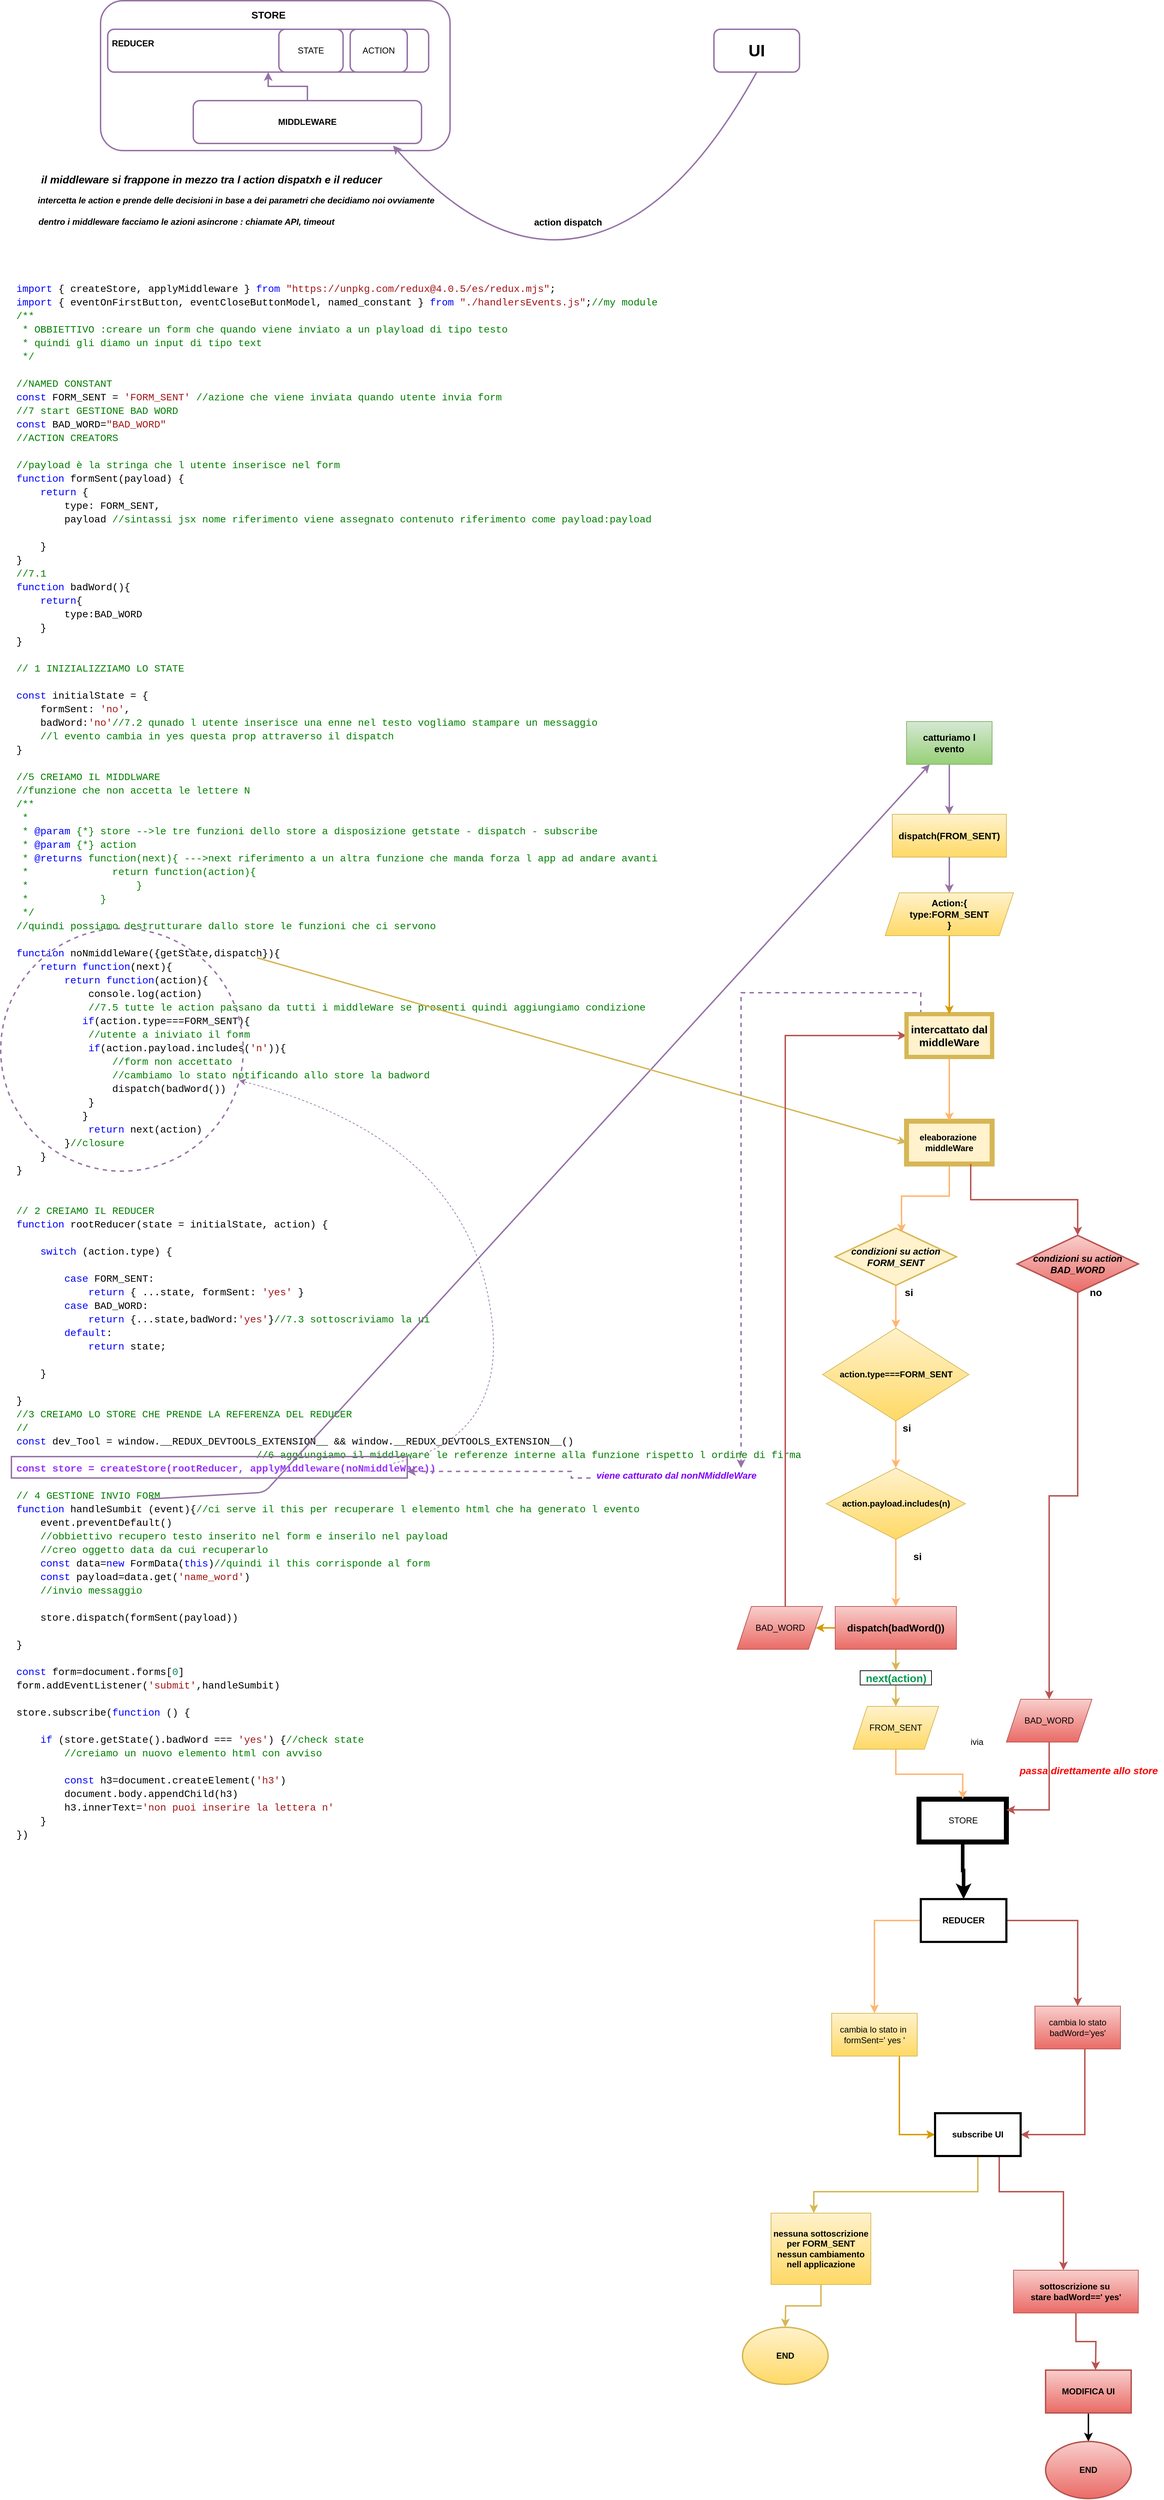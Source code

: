 <mxfile version="14.5.1" type="device"><diagram id="TkIztxLv0sJFzqMaDkkD" name="Pagina-1"><mxGraphModel dx="3076" dy="822" grid="1" gridSize="10" guides="1" tooltips="1" connect="1" arrows="1" fold="1" page="1" pageScale="1" pageWidth="1654" pageHeight="2336" math="0" shadow="0"><root><mxCell id="0"/><mxCell id="1" parent="0"/><mxCell id="xV2SErwSNS1dEfAtEs1y-15" value="" style="curved=1;endArrow=classic;html=1;strokeColor=#9673A6;strokeWidth=2;exitX=0.5;exitY=1;exitDx=0;exitDy=0;entryX=0.875;entryY=1.05;entryDx=0;entryDy=0;entryPerimeter=0;" edge="1" parent="1" source="xV2SErwSNS1dEfAtEs1y-14" target="xV2SErwSNS1dEfAtEs1y-13"><mxGeometry width="50" height="50" relative="1" as="geometry"><mxPoint x="680" y="440" as="sourcePoint"/><mxPoint x="560" y="570" as="targetPoint"/><Array as="points"><mxPoint x="950" y="580"/><mxPoint x="690" y="640"/></Array></mxGeometry></mxCell><mxCell id="xV2SErwSNS1dEfAtEs1y-7" value="" style="rounded=1;whiteSpace=wrap;html=1;strokeColor=#9673A6;strokeWidth=2;fillColor=none;" vertex="1" parent="1"><mxGeometry x="140" y="280" width="490" height="210" as="geometry"/></mxCell><mxCell id="xV2SErwSNS1dEfAtEs1y-8" value="" style="rounded=1;whiteSpace=wrap;html=1;strokeColor=#9673A6;strokeWidth=2;fillColor=none;" vertex="1" parent="1"><mxGeometry x="150" y="320" width="450" height="60" as="geometry"/></mxCell><mxCell id="xV2SErwSNS1dEfAtEs1y-9" value="ACTION" style="rounded=1;whiteSpace=wrap;html=1;strokeColor=#9673A6;strokeWidth=2;fillColor=none;" vertex="1" parent="1"><mxGeometry x="490" y="320" width="80" height="60" as="geometry"/></mxCell><mxCell id="xV2SErwSNS1dEfAtEs1y-10" value="STATE" style="rounded=1;whiteSpace=wrap;html=1;strokeColor=#9673A6;strokeWidth=2;fillColor=none;" vertex="1" parent="1"><mxGeometry x="390" y="320" width="90" height="60" as="geometry"/></mxCell><mxCell id="xV2SErwSNS1dEfAtEs1y-11" value="&lt;b&gt;REDUCER&lt;/b&gt;" style="text;html=1;align=center;verticalAlign=middle;resizable=0;points=[];autosize=1;" vertex="1" parent="1"><mxGeometry x="150" y="330" width="70" height="20" as="geometry"/></mxCell><mxCell id="xV2SErwSNS1dEfAtEs1y-12" value="&lt;b&gt;&lt;font style=&quot;font-size: 14px&quot;&gt;STORE&lt;/font&gt;&lt;/b&gt;" style="text;html=1;align=center;verticalAlign=middle;resizable=0;points=[];autosize=1;" vertex="1" parent="1"><mxGeometry x="345" y="290" width="60" height="20" as="geometry"/></mxCell><mxCell id="xV2SErwSNS1dEfAtEs1y-17" style="edgeStyle=orthogonalEdgeStyle;rounded=0;orthogonalLoop=1;jettySize=auto;html=1;entryX=0.5;entryY=1;entryDx=0;entryDy=0;strokeColor=#9673A6;strokeWidth=2;" edge="1" parent="1" source="xV2SErwSNS1dEfAtEs1y-13" target="xV2SErwSNS1dEfAtEs1y-8"><mxGeometry relative="1" as="geometry"/></mxCell><mxCell id="xV2SErwSNS1dEfAtEs1y-13" value="&lt;b&gt;MIDDLEWARE&lt;/b&gt;" style="rounded=1;whiteSpace=wrap;html=1;strokeColor=#9673A6;strokeWidth=2;fillColor=none;" vertex="1" parent="1"><mxGeometry x="270" y="420" width="320" height="60" as="geometry"/></mxCell><mxCell id="xV2SErwSNS1dEfAtEs1y-14" value="&lt;b&gt;&lt;font style=&quot;font-size: 23px&quot;&gt;UI&lt;/font&gt;&lt;/b&gt;" style="rounded=1;whiteSpace=wrap;html=1;strokeColor=#9673A6;strokeWidth=2;fillColor=none;" vertex="1" parent="1"><mxGeometry x="1000" y="320" width="120" height="60" as="geometry"/></mxCell><mxCell id="xV2SErwSNS1dEfAtEs1y-18" value="&lt;i&gt;&lt;b&gt;&lt;font style=&quot;font-size: 15px&quot;&gt;il middleware si frappone in mezzo tra l action dispatxh e il reducer&lt;/font&gt;&lt;/b&gt;&lt;/i&gt;" style="text;html=1;align=center;verticalAlign=middle;resizable=0;points=[];autosize=1;" vertex="1" parent="1"><mxGeometry x="50" y="520" width="490" height="20" as="geometry"/></mxCell><mxCell id="xV2SErwSNS1dEfAtEs1y-19" value="&lt;b&gt;&lt;font style=&quot;font-size: 13px&quot;&gt;action dispatch&lt;/font&gt;&lt;/b&gt;" style="text;html=1;align=center;verticalAlign=middle;resizable=0;points=[];autosize=1;" vertex="1" parent="1"><mxGeometry x="740" y="580" width="110" height="20" as="geometry"/></mxCell><mxCell id="xV2SErwSNS1dEfAtEs1y-20" value="&lt;b&gt;&lt;i&gt;intercetta le action e prende delle decisioni in base a dei parametri che decidiamo noi ovviamente&lt;/i&gt;&lt;/b&gt;" style="text;html=1;align=left;verticalAlign=middle;resizable=0;points=[];autosize=1;" vertex="1" parent="1"><mxGeometry x="50" y="550" width="570" height="20" as="geometry"/></mxCell><mxCell id="xV2SErwSNS1dEfAtEs1y-21" value="&lt;b&gt;&lt;i&gt;dentro i middleware facciamo le azioni asincrone : chiamate API, timeout&lt;/i&gt;&lt;/b&gt;" style="text;html=1;align=center;verticalAlign=middle;resizable=0;points=[];autosize=1;" vertex="1" parent="1"><mxGeometry x="45" y="580" width="430" height="20" as="geometry"/></mxCell><mxCell id="xV2SErwSNS1dEfAtEs1y-22" value="&lt;div style=&quot;background-color: rgb(255 , 255 , 255) ; font-family: &amp;#34;consolas&amp;#34; , &amp;#34;courier new&amp;#34; , monospace ; font-size: 14px ; line-height: 19px&quot;&gt;&lt;div&gt;&lt;span style=&quot;color: #0000ff&quot;&gt;import&lt;/span&gt; { createStore, applyMiddleware } &lt;span style=&quot;color: #0000ff&quot;&gt;from&lt;/span&gt; &lt;span style=&quot;color: #a31515&quot;&gt;&quot;https://unpkg.com/redux@4.0.5/es/redux.mjs&quot;&lt;/span&gt;;&lt;/div&gt;&lt;div&gt;&lt;span style=&quot;color: #0000ff&quot;&gt;import&lt;/span&gt; { eventOnFirstButton, eventCloseButtonModel, named_constant } &lt;span style=&quot;color: #0000ff&quot;&gt;from&lt;/span&gt; &lt;span style=&quot;color: #a31515&quot;&gt;&quot;./handlersEvents.js&quot;&lt;/span&gt;;&lt;span style=&quot;color: #008000&quot;&gt;//my module&lt;/span&gt;&lt;/div&gt;&lt;div&gt;&lt;span style=&quot;color: #008000&quot;&gt;/**&lt;/span&gt;&lt;/div&gt;&lt;div&gt;&lt;span style=&quot;color: #008000&quot;&gt;&amp;nbsp;* OBBIETTIVO :creare un form che quando viene inviato a un playload di tipo testo&lt;/span&gt;&lt;/div&gt;&lt;div&gt;&lt;span style=&quot;color: #008000&quot;&gt;&amp;nbsp;* quindi gli diamo un input di tipo text&lt;/span&gt;&lt;/div&gt;&lt;div&gt;&lt;span style=&quot;color: #008000&quot;&gt;&amp;nbsp;*/&lt;/span&gt;&lt;/div&gt;&lt;br&gt;&lt;div&gt;&lt;span style=&quot;color: #008000&quot;&gt;//NAMED CONSTANT &lt;/span&gt;&lt;/div&gt;&lt;div&gt;&lt;span style=&quot;color: #0000ff&quot;&gt;const&lt;/span&gt; FORM_SENT = &lt;span style=&quot;color: #a31515&quot;&gt;'FORM_SENT'&lt;/span&gt; &lt;span style=&quot;color: #008000&quot;&gt;//azione che viene inviata quando utente invia form&lt;/span&gt;&lt;/div&gt;&lt;div&gt;&lt;span style=&quot;color: #008000&quot;&gt;//7 start GESTIONE BAD WORD&lt;/span&gt;&lt;/div&gt;&lt;div&gt;&lt;span style=&quot;color: #0000ff&quot;&gt;const&lt;/span&gt; BAD_WORD=&lt;span style=&quot;color: #a31515&quot;&gt;&quot;BAD_WORD&quot;&lt;/span&gt;&lt;/div&gt;&lt;div&gt;&lt;span style=&quot;color: #008000&quot;&gt;//ACTION CREATORS&lt;/span&gt;&lt;/div&gt;&lt;br&gt;&lt;div&gt;&lt;span style=&quot;color: #008000&quot;&gt;//payload è la stringa che l utente inserisce nel form&lt;/span&gt;&lt;/div&gt;&lt;div&gt;&lt;span style=&quot;color: #0000ff&quot;&gt;function&lt;/span&gt; formSent(payload) {&lt;/div&gt;&lt;div&gt;&amp;nbsp; &amp;nbsp; &lt;span style=&quot;color: #0000ff&quot;&gt;return&lt;/span&gt; {&lt;/div&gt;&lt;div&gt;&amp;nbsp; &amp;nbsp; &amp;nbsp; &amp;nbsp; type: FORM_SENT,&lt;/div&gt;&lt;div&gt;&amp;nbsp; &amp;nbsp; &amp;nbsp; &amp;nbsp; payload &lt;span style=&quot;color: #008000&quot;&gt;//sintassi jsx nome riferimento viene assegnato contenuto riferimento come payload:payload&lt;/span&gt;&lt;/div&gt;&lt;div&gt;&amp;nbsp; &amp;nbsp; &amp;nbsp; &amp;nbsp; &amp;nbsp; &amp;nbsp; &amp;nbsp; &amp;nbsp; &lt;/div&gt;&lt;div&gt;&amp;nbsp; &amp;nbsp; }&lt;/div&gt;&lt;div&gt;}&lt;/div&gt;&lt;div&gt;&lt;span style=&quot;color: #008000&quot;&gt;//7.1&lt;/span&gt;&lt;/div&gt;&lt;div&gt;&lt;span style=&quot;color: #0000ff&quot;&gt;function&lt;/span&gt; badWord(){&lt;/div&gt;&lt;div&gt;&amp;nbsp; &amp;nbsp; &lt;span style=&quot;color: #0000ff&quot;&gt;return&lt;/span&gt;{&lt;/div&gt;&lt;div&gt;&amp;nbsp; &amp;nbsp; &amp;nbsp; &amp;nbsp; type:BAD_WORD&lt;/div&gt;&lt;div&gt;&amp;nbsp; &amp;nbsp; }&lt;/div&gt;&lt;div&gt;}&lt;/div&gt;&lt;br&gt;&lt;div&gt;&lt;span style=&quot;color: #008000&quot;&gt;// 1 INIZIALIZZIAMO LO STATE&lt;/span&gt;&lt;/div&gt;&lt;br&gt;&lt;div&gt;&lt;span style=&quot;color: #0000ff&quot;&gt;const&lt;/span&gt; initialState = {&lt;/div&gt;&lt;div&gt;&amp;nbsp; &amp;nbsp; formSent: &lt;span style=&quot;color: #a31515&quot;&gt;'no'&lt;/span&gt;,&lt;/div&gt;&lt;div&gt;&amp;nbsp; &amp;nbsp; badWord:&lt;span style=&quot;color: #a31515&quot;&gt;'no'&lt;/span&gt;&lt;span style=&quot;color: #008000&quot;&gt;//7.2 qunado l utente inserisce una enne nel testo vogliamo stampare un messaggio &lt;/span&gt;&lt;/div&gt;&lt;div&gt;&amp;nbsp; &amp;nbsp; &lt;span style=&quot;color: #008000&quot;&gt;//l evento cambia in yes questa prop attraverso il dispatch&lt;/span&gt;&lt;/div&gt;&lt;div&gt;}&lt;/div&gt;&lt;br&gt;&lt;div&gt;&lt;span style=&quot;color: #008000&quot;&gt;//5 CREIAMO IL MIDDLWARE &lt;/span&gt;&lt;/div&gt;&lt;div&gt;&lt;span style=&quot;color: #008000&quot;&gt;//funzione che non accetta le lettere N&lt;/span&gt;&lt;/div&gt;&lt;div&gt;&lt;span style=&quot;color: #008000&quot;&gt;/**&lt;/span&gt;&lt;/div&gt;&lt;div&gt;&lt;span style=&quot;color: #008000&quot;&gt;&amp;nbsp;* &lt;/span&gt;&lt;/div&gt;&lt;div&gt;&lt;span style=&quot;color: #008000&quot;&gt;&amp;nbsp;* &lt;/span&gt;&lt;span style=&quot;color: #0000ff&quot;&gt;@param&lt;/span&gt;&lt;span style=&quot;color: #008000&quot;&gt; &lt;/span&gt;&lt;span style=&quot;color: #008000&quot;&gt;{*}&lt;/span&gt;&lt;span style=&quot;color: #008000&quot;&gt; &lt;/span&gt;&lt;span style=&quot;color: #008000&quot;&gt;store&lt;/span&gt;&lt;span style=&quot;color: #008000&quot;&gt; --&amp;gt;le tre funzioni dello store a disposizione getstate - dispatch - subscribe&lt;/span&gt;&lt;/div&gt;&lt;div&gt;&lt;span style=&quot;color: #008000&quot;&gt;&amp;nbsp;* &lt;/span&gt;&lt;span style=&quot;color: #0000ff&quot;&gt;@param&lt;/span&gt;&lt;span style=&quot;color: #008000&quot;&gt; &lt;/span&gt;&lt;span style=&quot;color: #008000&quot;&gt;{*}&lt;/span&gt;&lt;span style=&quot;color: #008000&quot;&gt; &lt;/span&gt;&lt;span style=&quot;color: #008000&quot;&gt;action&lt;/span&gt;&lt;span style=&quot;color: #008000&quot;&gt; &lt;/span&gt;&lt;/div&gt;&lt;div&gt;&lt;span style=&quot;color: #008000&quot;&gt;&amp;nbsp;* &lt;/span&gt;&lt;span style=&quot;color: #0000ff&quot;&gt;@returns&lt;/span&gt;&lt;span style=&quot;color: #008000&quot;&gt; function(next){ ---&amp;gt;next riferimento a un altra funzione che manda forza l app ad andare avanti&lt;/span&gt;&lt;/div&gt;&lt;div&gt;&lt;span style=&quot;color: #008000&quot;&gt;&amp;nbsp;* &amp;nbsp; &amp;nbsp; &amp;nbsp; &amp;nbsp; &amp;nbsp; &amp;nbsp; &amp;nbsp;return function(action){&lt;/span&gt;&lt;/div&gt;&lt;div&gt;&lt;span style=&quot;color: #008000&quot;&gt;&amp;nbsp;* &amp;nbsp; &amp;nbsp; &amp;nbsp; &amp;nbsp; &amp;nbsp; &amp;nbsp; &amp;nbsp; &amp;nbsp; &amp;nbsp;} &amp;nbsp; &amp;nbsp; &amp;nbsp; &amp;nbsp; &amp;nbsp; &lt;/span&gt;&lt;/div&gt;&lt;div&gt;&lt;span style=&quot;color: #008000&quot;&gt;&amp;nbsp;* &amp;nbsp; &amp;nbsp; &amp;nbsp; &amp;nbsp; &amp;nbsp; &amp;nbsp;}&lt;/span&gt;&lt;/div&gt;&lt;div&gt;&lt;span style=&quot;color: #008000&quot;&gt;&amp;nbsp;*/&lt;/span&gt;&lt;/div&gt;&lt;div&gt;&lt;span style=&quot;color: #008000&quot;&gt;//quindi possiamo destrutturare dallo store le funzioni che ci servono &lt;/span&gt;&lt;/div&gt;&lt;br&gt;&lt;div&gt;&lt;span style=&quot;color: #0000ff&quot;&gt;function&lt;/span&gt; noNmiddleWare({getState,dispatch}){&lt;/div&gt;&lt;div&gt;&amp;nbsp; &amp;nbsp; &lt;span style=&quot;color: #0000ff&quot;&gt;return&lt;/span&gt; &lt;span style=&quot;color: #0000ff&quot;&gt;function&lt;/span&gt;(next){&lt;/div&gt;&lt;div&gt;&amp;nbsp; &amp;nbsp; &amp;nbsp; &amp;nbsp; &lt;span style=&quot;color: #0000ff&quot;&gt;return&lt;/span&gt; &lt;span style=&quot;color: #0000ff&quot;&gt;function&lt;/span&gt;(action){&lt;/div&gt;&lt;div&gt;&amp;nbsp; &amp;nbsp; &amp;nbsp; &amp;nbsp; &amp;nbsp; &amp;nbsp; console.log(action)&lt;/div&gt;&lt;div&gt;&amp;nbsp; &amp;nbsp; &amp;nbsp; &amp;nbsp; &amp;nbsp; &amp;nbsp; &lt;span style=&quot;color: #008000&quot;&gt;//7.5 tutte le action passano da tutti i middleWare se presenti quindi aggiungiamo condizione &lt;/span&gt;&lt;/div&gt;&lt;div&gt;&amp;nbsp; &amp;nbsp; &amp;nbsp; &amp;nbsp; &amp;nbsp; &amp;nbsp;&lt;span style=&quot;color: #0000ff&quot;&gt;if&lt;/span&gt;(action.type===FORM_SENT){&lt;/div&gt;&lt;div&gt;&amp;nbsp; &amp;nbsp; &amp;nbsp; &amp;nbsp; &amp;nbsp; &amp;nbsp; &lt;span style=&quot;color: #008000&quot;&gt;//utente a iniviato il form&lt;/span&gt;&lt;/div&gt;&lt;div&gt;&amp;nbsp; &amp;nbsp; &amp;nbsp; &amp;nbsp; &amp;nbsp; &amp;nbsp; &lt;span style=&quot;color: #0000ff&quot;&gt;if&lt;/span&gt;(action.payload.includes(&lt;span style=&quot;color: #a31515&quot;&gt;'n'&lt;/span&gt;)){&lt;/div&gt;&lt;div&gt;&amp;nbsp; &amp;nbsp; &amp;nbsp; &amp;nbsp; &amp;nbsp; &amp;nbsp; &amp;nbsp; &amp;nbsp; &lt;span style=&quot;color: #008000&quot;&gt;//form non accettato&lt;/span&gt;&lt;/div&gt;&lt;div&gt;&amp;nbsp; &amp;nbsp; &amp;nbsp; &amp;nbsp; &amp;nbsp; &amp;nbsp; &amp;nbsp; &amp;nbsp; &lt;span style=&quot;color: #008000&quot;&gt;//cambiamo lo stato notificando allo store la badword&lt;/span&gt;&lt;/div&gt;&lt;div&gt;&amp;nbsp; &amp;nbsp; &amp;nbsp; &amp;nbsp; &amp;nbsp; &amp;nbsp; &amp;nbsp; &amp;nbsp; dispatch(badWord())&lt;/div&gt;&lt;div&gt;&amp;nbsp; &amp;nbsp; &amp;nbsp; &amp;nbsp; &amp;nbsp; &amp;nbsp; }&lt;/div&gt;&lt;div&gt;&amp;nbsp; &amp;nbsp; &amp;nbsp; &amp;nbsp; &amp;nbsp; &amp;nbsp;}&lt;/div&gt;&lt;div&gt;&amp;nbsp; &amp;nbsp; &amp;nbsp; &amp;nbsp; &amp;nbsp; &amp;nbsp; &lt;span style=&quot;color: #0000ff&quot;&gt;return&lt;/span&gt; next(action)&lt;/div&gt;&lt;div&gt;&amp;nbsp; &amp;nbsp; &amp;nbsp; &amp;nbsp; }&lt;span style=&quot;color: #008000&quot;&gt;//closure&lt;/span&gt;&lt;/div&gt;&lt;div&gt;&amp;nbsp; &amp;nbsp; }&lt;/div&gt;&lt;div&gt;}&lt;/div&gt;&lt;br&gt;&lt;br&gt;&lt;div&gt;&lt;span style=&quot;color: #008000&quot;&gt;// 2 CREIAMO IL REDUCER&lt;/span&gt;&lt;/div&gt;&lt;div&gt;&lt;span style=&quot;color: #0000ff&quot;&gt;function&lt;/span&gt; rootReducer(state = initialState, action) {&lt;/div&gt;&lt;br&gt;&lt;div&gt;&amp;nbsp; &amp;nbsp; &lt;span style=&quot;color: #0000ff&quot;&gt;switch&lt;/span&gt; (action.type) {&lt;/div&gt;&lt;div&gt;&amp;nbsp; &amp;nbsp; &amp;nbsp; &amp;nbsp; &lt;/div&gt;&lt;div&gt;&amp;nbsp; &amp;nbsp; &amp;nbsp; &amp;nbsp; &lt;span style=&quot;color: #0000ff&quot;&gt;case&lt;/span&gt; FORM_SENT:&lt;/div&gt;&lt;div&gt;&amp;nbsp; &amp;nbsp; &amp;nbsp; &amp;nbsp; &amp;nbsp; &amp;nbsp; &lt;span style=&quot;color: #0000ff&quot;&gt;return&lt;/span&gt; { ...state, formSent: &lt;span style=&quot;color: #a31515&quot;&gt;'yes'&lt;/span&gt; }&lt;/div&gt;&lt;div&gt;&amp;nbsp; &amp;nbsp; &amp;nbsp; &amp;nbsp; &lt;span style=&quot;color: #0000ff&quot;&gt;case&lt;/span&gt; BAD_WORD:&lt;/div&gt;&lt;div&gt;&amp;nbsp; &amp;nbsp; &amp;nbsp; &amp;nbsp; &amp;nbsp; &amp;nbsp; &lt;span style=&quot;color: #0000ff&quot;&gt;return&lt;/span&gt; {...state,badWord:&lt;span style=&quot;color: #a31515&quot;&gt;'yes'&lt;/span&gt;}&lt;span style=&quot;color: #008000&quot;&gt;//7.3 sottoscriviamo la ui&lt;/span&gt;&lt;/div&gt;&lt;div&gt;&amp;nbsp; &amp;nbsp; &amp;nbsp; &amp;nbsp; &lt;span style=&quot;color: #0000ff&quot;&gt;default&lt;/span&gt;:&lt;/div&gt;&lt;div&gt;&amp;nbsp; &amp;nbsp; &amp;nbsp; &amp;nbsp; &amp;nbsp; &amp;nbsp; &lt;span style=&quot;color: #0000ff&quot;&gt;return&lt;/span&gt; state;&lt;/div&gt;&lt;br&gt;&lt;div&gt;&amp;nbsp; &amp;nbsp; }&lt;/div&gt;&lt;br&gt;&lt;div&gt;}&lt;/div&gt;&lt;div&gt;&lt;span style=&quot;color: #008000&quot;&gt;//3 CREIAMO LO STORE CHE PRENDE LA REFERENZA DEL REDUCER&lt;/span&gt;&lt;/div&gt;&lt;div&gt;&lt;span style=&quot;color: #008000&quot;&gt;//&lt;/span&gt;&lt;/div&gt;&lt;div&gt;&lt;span style=&quot;color: #0000ff&quot;&gt;const&lt;/span&gt; dev_Tool = window.__REDUX_DEVTOOLS_EXTENSION__ &amp;amp;&amp;amp; window.__REDUX_DEVTOOLS_EXTENSION__()&lt;/div&gt;&lt;div&gt;&amp;nbsp; &amp;nbsp; &amp;nbsp; &amp;nbsp; &amp;nbsp; &amp;nbsp; &amp;nbsp; &amp;nbsp; &amp;nbsp; &amp;nbsp; &amp;nbsp; &amp;nbsp; &amp;nbsp; &amp;nbsp; &amp;nbsp; &amp;nbsp; &amp;nbsp; &amp;nbsp; &amp;nbsp; &amp;nbsp; &lt;span style=&quot;color: #008000&quot;&gt;//6 aggiungiamo il middleware le referenze interne alla funzione rispetto l ordine di firma&lt;/span&gt;&lt;/div&gt;&lt;div&gt;&lt;b&gt;&lt;font color=&quot;#9933ff&quot;&gt;const store = createStore(rootReducer, applyMiddleware(noNmiddleWare))&lt;/font&gt;&lt;/b&gt;&lt;/div&gt;&lt;br&gt;&lt;div&gt;&lt;span style=&quot;color: #008000&quot;&gt;// 4 GESTIONE INVIO FORM&lt;/span&gt;&lt;/div&gt;&lt;div&gt;&lt;span style=&quot;color: #0000ff&quot;&gt;function&lt;/span&gt; handleSumbit (event){&lt;span style=&quot;color: #008000&quot;&gt;//ci serve il this per recuperare l elemento html che ha generato l evento&lt;/span&gt;&lt;/div&gt;&lt;div&gt;&amp;nbsp; &amp;nbsp; event.preventDefault()&lt;/div&gt;&lt;div&gt;&amp;nbsp; &amp;nbsp; &lt;span style=&quot;color: #008000&quot;&gt;//obbiettivo recupero testo inserito nel form e inserilo nel payload&lt;/span&gt;&lt;/div&gt;&lt;div&gt;&amp;nbsp; &amp;nbsp; &lt;span style=&quot;color: #008000&quot;&gt;//creo oggetto data da cui recuperarlo&lt;/span&gt;&lt;/div&gt;&lt;div&gt;&amp;nbsp; &amp;nbsp; &lt;span style=&quot;color: #0000ff&quot;&gt;const&lt;/span&gt; data=&lt;span style=&quot;color: #0000ff&quot;&gt;new&lt;/span&gt; FormData(&lt;span style=&quot;color: #0000ff&quot;&gt;this&lt;/span&gt;)&lt;span style=&quot;color: #008000&quot;&gt;//quindi il this corrisponde al form&lt;/span&gt;&lt;/div&gt;&lt;div&gt;&amp;nbsp; &amp;nbsp; &lt;span style=&quot;color: #0000ff&quot;&gt;const&lt;/span&gt; payload=data.get(&lt;span style=&quot;color: #a31515&quot;&gt;'name_word'&lt;/span&gt;)&lt;/div&gt;&lt;div&gt;&amp;nbsp; &amp;nbsp; &lt;span style=&quot;color: #008000&quot;&gt;//invio messaggio&lt;/span&gt;&lt;/div&gt;&lt;br&gt;&lt;div&gt;&amp;nbsp; &amp;nbsp; store.dispatch(formSent(payload))&lt;/div&gt;&lt;br&gt;&lt;div&gt;}&lt;/div&gt;&lt;br&gt;&lt;div&gt;&lt;span style=&quot;color: #0000ff&quot;&gt;const&lt;/span&gt; form=document.forms[&lt;span style=&quot;color: #098658&quot;&gt;0&lt;/span&gt;]&lt;/div&gt;&lt;div&gt;form.addEventListener(&lt;span style=&quot;color: #a31515&quot;&gt;'submit'&lt;/span&gt;,handleSumbit)&lt;/div&gt;&lt;br&gt;&lt;div&gt;store.subscribe(&lt;span style=&quot;color: #0000ff&quot;&gt;function&lt;/span&gt; () {&lt;/div&gt;&lt;br&gt;&lt;div&gt;&amp;nbsp; &amp;nbsp; &lt;span style=&quot;color: #0000ff&quot;&gt;if&lt;/span&gt; (store.getState().badWord === &lt;span style=&quot;color: #a31515&quot;&gt;'yes'&lt;/span&gt;) {&lt;span style=&quot;color: #008000&quot;&gt;//check state &amp;nbsp;&lt;/span&gt;&lt;/div&gt;&lt;div&gt;&amp;nbsp; &amp;nbsp; &amp;nbsp; &amp;nbsp; &lt;span style=&quot;color: #008000&quot;&gt;//creiamo un nuovo elemento html con avviso&lt;/span&gt;&lt;/div&gt;&lt;br&gt;&lt;div&gt;&amp;nbsp; &amp;nbsp; &amp;nbsp; &amp;nbsp; &lt;span style=&quot;color: #0000ff&quot;&gt;const&lt;/span&gt; h3=document.createElement(&lt;span style=&quot;color: #a31515&quot;&gt;'h3'&lt;/span&gt;)&lt;/div&gt;&lt;div&gt;&amp;nbsp; &amp;nbsp; &amp;nbsp; &amp;nbsp; document.body.appendChild(h3)&lt;/div&gt;&lt;div&gt;&amp;nbsp; &amp;nbsp; &amp;nbsp; &amp;nbsp; h3.innerText=&lt;span style=&quot;color: #a31515&quot;&gt;'non puoi inserire la lettera n'&lt;/span&gt;&lt;/div&gt;&lt;div&gt;&amp;nbsp; &amp;nbsp; }&lt;/div&gt;&lt;div&gt;})&lt;/div&gt;&lt;br&gt;&lt;br&gt;&lt;br&gt;&lt;br&gt;&lt;/div&gt;" style="text;html=1;align=left;verticalAlign=middle;resizable=0;points=[];autosize=1;" vertex="1" parent="1"><mxGeometry x="20" y="670" width="1020" height="2270" as="geometry"/></mxCell><mxCell id="xV2SErwSNS1dEfAtEs1y-24" value="" style="endArrow=classic;html=1;strokeColor=#9673A6;strokeWidth=2;exitX=0.186;exitY=0.753;exitDx=0;exitDy=0;exitPerimeter=0;" edge="1" parent="1" source="xV2SErwSNS1dEfAtEs1y-22" target="xV2SErwSNS1dEfAtEs1y-25"><mxGeometry width="50" height="50" relative="1" as="geometry"><mxPoint x="680" y="2720" as="sourcePoint"/><mxPoint x="1130" y="1840" as="targetPoint"/><Array as="points"><mxPoint x="370" y="2370"/></Array></mxGeometry></mxCell><mxCell id="xV2SErwSNS1dEfAtEs1y-27" value="" style="edgeStyle=orthogonalEdgeStyle;rounded=0;orthogonalLoop=1;jettySize=auto;html=1;strokeColor=#9673A6;strokeWidth=2;" edge="1" parent="1" source="xV2SErwSNS1dEfAtEs1y-25" target="xV2SErwSNS1dEfAtEs1y-26"><mxGeometry relative="1" as="geometry"/></mxCell><mxCell id="xV2SErwSNS1dEfAtEs1y-25" value="&lt;b&gt;&lt;font style=&quot;font-size: 13px&quot;&gt;catturiamo l evento&lt;/font&gt;&lt;/b&gt;" style="rounded=0;whiteSpace=wrap;html=1;gradientColor=#97d077;fillColor=#d5e8d4;strokeColor=#82b366;" vertex="1" parent="1"><mxGeometry x="1270" y="1290" width="120" height="60" as="geometry"/></mxCell><mxCell id="xV2SErwSNS1dEfAtEs1y-28" style="edgeStyle=orthogonalEdgeStyle;rounded=0;orthogonalLoop=1;jettySize=auto;html=1;entryX=0.539;entryY=0.736;entryDx=0;entryDy=0;entryPerimeter=0;strokeColor=#9673A6;strokeWidth=2;dashed=1;" edge="1" parent="1" source="xV2SErwSNS1dEfAtEs1y-29" target="xV2SErwSNS1dEfAtEs1y-22"><mxGeometry relative="1" as="geometry"><Array as="points"><mxPoint x="800" y="2350"/><mxPoint x="800" y="2341"/></Array></mxGeometry></mxCell><mxCell id="xV2SErwSNS1dEfAtEs1y-26" value="&lt;b&gt;&lt;font style=&quot;font-size: 13px&quot;&gt;dispatch(FROM_SENT)&lt;/font&gt;&lt;/b&gt;" style="rounded=0;whiteSpace=wrap;html=1;gradientColor=#ffd966;fillColor=#fff2cc;strokeColor=#d6b656;" vertex="1" parent="1"><mxGeometry x="1250" y="1420" width="160" height="60" as="geometry"/></mxCell><mxCell id="xV2SErwSNS1dEfAtEs1y-29" value="&lt;b&gt;&lt;i&gt;&lt;font style=&quot;font-size: 13px&quot; color=&quot;#7f00ff&quot;&gt;viene catturato dal nonNMiddleWare&lt;/font&gt;&lt;/i&gt;&lt;/b&gt;" style="text;html=1;align=center;verticalAlign=middle;resizable=0;points=[];autosize=1;" vertex="1" parent="1"><mxGeometry x="827" y="2336" width="240" height="20" as="geometry"/></mxCell><mxCell id="xV2SErwSNS1dEfAtEs1y-30" style="edgeStyle=orthogonalEdgeStyle;rounded=0;orthogonalLoop=1;jettySize=auto;html=1;strokeColor=#9673A6;strokeWidth=2;" edge="1" parent="1" source="xV2SErwSNS1dEfAtEs1y-26" target="xV2SErwSNS1dEfAtEs1y-33"><mxGeometry relative="1" as="geometry"><mxPoint x="1120" y="1980" as="sourcePoint"/><mxPoint x="1120" y="2290" as="targetPoint"/></mxGeometry></mxCell><mxCell id="xV2SErwSNS1dEfAtEs1y-49" style="edgeStyle=orthogonalEdgeStyle;rounded=0;orthogonalLoop=1;jettySize=auto;html=1;entryX=0.547;entryY=0.075;entryDx=0;entryDy=0;entryPerimeter=0;strokeColor=#FFB570;strokeWidth=2;" edge="1" parent="1" source="xV2SErwSNS1dEfAtEs1y-31" target="xV2SErwSNS1dEfAtEs1y-48"><mxGeometry relative="1" as="geometry"/></mxCell><mxCell id="xV2SErwSNS1dEfAtEs1y-31" value="&lt;b&gt;eleaborazione&amp;nbsp;&lt;br&gt;middleWare&lt;/b&gt;" style="rounded=0;whiteSpace=wrap;html=1;strokeWidth=7;fillColor=#fff2cc;strokeColor=#d6b656;" vertex="1" parent="1"><mxGeometry x="1270" y="1850" width="120" height="60" as="geometry"/></mxCell><mxCell id="xV2SErwSNS1dEfAtEs1y-32" value="" style="endArrow=classic;html=1;strokeColor=#d6b656;strokeWidth=2;exitX=0.333;exitY=0.419;exitDx=0;exitDy=0;exitPerimeter=0;fillColor=#fff2cc;entryX=0;entryY=0.5;entryDx=0;entryDy=0;" edge="1" parent="1" source="xV2SErwSNS1dEfAtEs1y-22" target="xV2SErwSNS1dEfAtEs1y-31"><mxGeometry width="50" height="50" relative="1" as="geometry"><mxPoint x="680" y="2010" as="sourcePoint"/><mxPoint x="1220" y="2390" as="targetPoint"/></mxGeometry></mxCell><mxCell id="xV2SErwSNS1dEfAtEs1y-34" style="edgeStyle=orthogonalEdgeStyle;rounded=0;orthogonalLoop=1;jettySize=auto;html=1;strokeColor=#9673A6;strokeWidth=2;dashed=1;exitX=-0.008;exitY=0.65;exitDx=0;exitDy=0;exitPerimeter=0;" edge="1" parent="1" source="xV2SErwSNS1dEfAtEs1y-78" target="xV2SErwSNS1dEfAtEs1y-29"><mxGeometry relative="1" as="geometry"><Array as="points"><mxPoint x="1290" y="1739"/><mxPoint x="1290" y="1670"/><mxPoint x="1038" y="1670"/></Array></mxGeometry></mxCell><mxCell id="xV2SErwSNS1dEfAtEs1y-47" style="edgeStyle=orthogonalEdgeStyle;rounded=0;orthogonalLoop=1;jettySize=auto;html=1;strokeColor=#FFB570;strokeWidth=2;" edge="1" parent="1" source="xV2SErwSNS1dEfAtEs1y-78" target="xV2SErwSNS1dEfAtEs1y-31"><mxGeometry relative="1" as="geometry"><mxPoint x="1318" y="2276" as="targetPoint"/><Array as="points"/></mxGeometry></mxCell><mxCell id="xV2SErwSNS1dEfAtEs1y-33" value="&lt;b style=&quot;font-size: 13px&quot;&gt;Action:{&lt;br&gt;type:FORM_SENT&lt;br&gt;}&lt;/b&gt;" style="shape=parallelogram;perimeter=parallelogramPerimeter;whiteSpace=wrap;html=1;fixedSize=1;gradientColor=#ffd966;fillColor=#fff2cc;strokeColor=#d6b656;" vertex="1" parent="1"><mxGeometry x="1240" y="1530" width="180" height="60" as="geometry"/></mxCell><mxCell id="xV2SErwSNS1dEfAtEs1y-40" value="" style="edgeStyle=orthogonalEdgeStyle;rounded=0;orthogonalLoop=1;jettySize=auto;html=1;strokeColor=#FFB570;strokeWidth=2;" edge="1" parent="1" source="xV2SErwSNS1dEfAtEs1y-38" target="xV2SErwSNS1dEfAtEs1y-39"><mxGeometry relative="1" as="geometry"/></mxCell><mxCell id="xV2SErwSNS1dEfAtEs1y-38" value="&lt;b&gt;action.type===FORM_SENT&lt;/b&gt;" style="rhombus;whiteSpace=wrap;html=1;gradientColor=#ffd966;fillColor=#fff2cc;strokeColor=#d6b656;" vertex="1" parent="1"><mxGeometry x="1152.5" y="2140" width="205" height="130" as="geometry"/></mxCell><mxCell id="xV2SErwSNS1dEfAtEs1y-42" value="" style="edgeStyle=orthogonalEdgeStyle;rounded=0;orthogonalLoop=1;jettySize=auto;html=1;strokeColor=#FFB570;strokeWidth=2;" edge="1" parent="1" source="xV2SErwSNS1dEfAtEs1y-39" target="xV2SErwSNS1dEfAtEs1y-41"><mxGeometry relative="1" as="geometry"/></mxCell><mxCell id="xV2SErwSNS1dEfAtEs1y-39" value="&lt;b&gt;action.payload.includes(n)&lt;/b&gt;" style="rhombus;whiteSpace=wrap;html=1;gradientColor=#ffd966;fillColor=#fff2cc;strokeColor=#d6b656;" vertex="1" parent="1"><mxGeometry x="1157.5" y="2336" width="195" height="100" as="geometry"/></mxCell><mxCell id="xV2SErwSNS1dEfAtEs1y-84" style="edgeStyle=orthogonalEdgeStyle;rounded=0;orthogonalLoop=1;jettySize=auto;html=1;strokeColor=#d79b00;strokeWidth=2;gradientColor=#ffa500;fillColor=#ffcd28;" edge="1" parent="1" source="xV2SErwSNS1dEfAtEs1y-41" target="xV2SErwSNS1dEfAtEs1y-68"><mxGeometry relative="1" as="geometry"/></mxCell><mxCell id="xV2SErwSNS1dEfAtEs1y-88" value="" style="edgeStyle=orthogonalEdgeStyle;rounded=0;orthogonalLoop=1;jettySize=auto;html=1;strokeColor=#d6b656;strokeWidth=2;gradientColor=#ffd966;fillColor=#fff2cc;" edge="1" parent="1" source="xV2SErwSNS1dEfAtEs1y-41" target="xV2SErwSNS1dEfAtEs1y-87"><mxGeometry relative="1" as="geometry"/></mxCell><mxCell id="xV2SErwSNS1dEfAtEs1y-41" value="&lt;b&gt;&lt;font style=&quot;font-size: 14px&quot;&gt;dispatch(badWord())&lt;/font&gt;&lt;/b&gt;" style="whiteSpace=wrap;html=1;gradientColor=#ea6b66;fillColor=#f8cecc;strokeColor=#b85450;" vertex="1" parent="1"><mxGeometry x="1170" y="2530" width="170" height="60" as="geometry"/></mxCell><mxCell id="xV2SErwSNS1dEfAtEs1y-43" value="&lt;b&gt;&lt;font style=&quot;font-size: 14px&quot;&gt;si&lt;/font&gt;&lt;/b&gt;" style="text;html=1;align=center;verticalAlign=middle;resizable=0;points=[];autosize=1;" vertex="1" parent="1"><mxGeometry x="1257.5" y="2080" width="30" height="20" as="geometry"/></mxCell><mxCell id="xV2SErwSNS1dEfAtEs1y-44" value="&lt;b&gt;&lt;font style=&quot;font-size: 14px&quot;&gt;si&lt;/font&gt;&lt;/b&gt;" style="text;html=1;align=center;verticalAlign=middle;resizable=0;points=[];autosize=1;" vertex="1" parent="1"><mxGeometry x="1270" y="2450" width="30" height="20" as="geometry"/></mxCell><mxCell id="xV2SErwSNS1dEfAtEs1y-46" value="&amp;nbsp;" style="text;html=1;align=center;verticalAlign=middle;resizable=0;points=[];autosize=1;" vertex="1" parent="1"><mxGeometry x="660" y="3060" width="20" height="20" as="geometry"/></mxCell><mxCell id="xV2SErwSNS1dEfAtEs1y-50" style="edgeStyle=orthogonalEdgeStyle;rounded=0;orthogonalLoop=1;jettySize=auto;html=1;exitX=0.5;exitY=1;exitDx=0;exitDy=0;entryX=0.5;entryY=0;entryDx=0;entryDy=0;strokeColor=#FFB570;strokeWidth=2;" edge="1" parent="1" source="xV2SErwSNS1dEfAtEs1y-48" target="xV2SErwSNS1dEfAtEs1y-38"><mxGeometry relative="1" as="geometry"/></mxCell><mxCell id="xV2SErwSNS1dEfAtEs1y-48" value="&lt;b style=&quot;font-size: 13px&quot;&gt;&lt;i&gt;condizioni su action&lt;br&gt;FORM_SENT&lt;/i&gt;&lt;/b&gt;" style="rhombus;whiteSpace=wrap;html=1;strokeWidth=2;fillColor=#fff2cc;strokeColor=#d6b656;" vertex="1" parent="1"><mxGeometry x="1170" y="2000" width="170" height="80" as="geometry"/></mxCell><mxCell id="xV2SErwSNS1dEfAtEs1y-51" value="&lt;b&gt;&lt;font style=&quot;font-size: 14px&quot;&gt;si&lt;/font&gt;&lt;/b&gt;" style="text;html=1;align=center;verticalAlign=middle;resizable=0;points=[];autosize=1;" vertex="1" parent="1"><mxGeometry x="1255" y="2270" width="30" height="20" as="geometry"/></mxCell><mxCell id="xV2SErwSNS1dEfAtEs1y-55" style="edgeStyle=orthogonalEdgeStyle;rounded=0;orthogonalLoop=1;jettySize=auto;html=1;strokeColor=#b85450;strokeWidth=2;fillColor=#f8cecc;entryX=0.5;entryY=0;entryDx=0;entryDy=0;" edge="1" parent="1" source="xV2SErwSNS1dEfAtEs1y-53" target="xV2SErwSNS1dEfAtEs1y-67"><mxGeometry relative="1" as="geometry"><mxPoint x="1510" y="2940" as="targetPoint"/><Array as="points"/></mxGeometry></mxCell><mxCell id="xV2SErwSNS1dEfAtEs1y-56" value="&lt;b&gt;&lt;font style=&quot;font-size: 14px&quot;&gt;no&lt;/font&gt;&lt;/b&gt;" style="text;html=1;align=center;verticalAlign=middle;resizable=0;points=[];autosize=1;" vertex="1" parent="1"><mxGeometry x="1520" y="2080" width="30" height="20" as="geometry"/></mxCell><mxCell id="xV2SErwSNS1dEfAtEs1y-57" value="ivia&amp;nbsp;" style="text;html=1;align=center;verticalAlign=middle;resizable=0;points=[];autosize=1;" vertex="1" parent="1"><mxGeometry x="1350" y="2710" width="40" height="20" as="geometry"/></mxCell><mxCell id="xV2SErwSNS1dEfAtEs1y-90" style="edgeStyle=orthogonalEdgeStyle;rounded=0;orthogonalLoop=1;jettySize=auto;html=1;entryX=0.5;entryY=0;entryDx=0;entryDy=0;strokeWidth=5;" edge="1" parent="1" source="xV2SErwSNS1dEfAtEs1y-59" target="xV2SErwSNS1dEfAtEs1y-64"><mxGeometry relative="1" as="geometry"/></mxCell><mxCell id="xV2SErwSNS1dEfAtEs1y-59" value="STORE" style="rounded=0;whiteSpace=wrap;html=1;strokeColor=#000000;strokeWidth=7;fillColor=none;" vertex="1" parent="1"><mxGeometry x="1287.5" y="2800" width="122.5" height="60" as="geometry"/></mxCell><mxCell id="xV2SErwSNS1dEfAtEs1y-62" style="edgeStyle=orthogonalEdgeStyle;rounded=0;orthogonalLoop=1;jettySize=auto;html=1;entryX=0.5;entryY=0;entryDx=0;entryDy=0;strokeColor=#FFB570;strokeWidth=2;" edge="1" parent="1" source="xV2SErwSNS1dEfAtEs1y-60" target="xV2SErwSNS1dEfAtEs1y-59"><mxGeometry relative="1" as="geometry"/></mxCell><mxCell id="xV2SErwSNS1dEfAtEs1y-60" value="FROM_SENT" style="shape=parallelogram;perimeter=parallelogramPerimeter;whiteSpace=wrap;html=1;fixedSize=1;strokeColor=#d6b656;strokeWidth=1;fillColor=#fff2cc;gradientColor=#ffd966;" vertex="1" parent="1"><mxGeometry x="1195" y="2670" width="120" height="60" as="geometry"/></mxCell><mxCell id="xV2SErwSNS1dEfAtEs1y-65" style="edgeStyle=orthogonalEdgeStyle;rounded=0;orthogonalLoop=1;jettySize=auto;html=1;strokeColor=#FFB570;strokeWidth=2;" edge="1" parent="1" source="xV2SErwSNS1dEfAtEs1y-64" target="xV2SErwSNS1dEfAtEs1y-66"><mxGeometry relative="1" as="geometry"><mxPoint x="1317.5" y="3530" as="targetPoint"/></mxGeometry></mxCell><mxCell id="xV2SErwSNS1dEfAtEs1y-74" style="edgeStyle=orthogonalEdgeStyle;rounded=0;orthogonalLoop=1;jettySize=auto;html=1;strokeColor=#b85450;strokeWidth=2;fillColor=#f8cecc;" edge="1" parent="1" source="xV2SErwSNS1dEfAtEs1y-64" target="xV2SErwSNS1dEfAtEs1y-75"><mxGeometry relative="1" as="geometry"><mxPoint x="1480" y="3510" as="targetPoint"/></mxGeometry></mxCell><mxCell id="xV2SErwSNS1dEfAtEs1y-64" value="&lt;b&gt;REDUCER&lt;/b&gt;" style="rounded=0;whiteSpace=wrap;html=1;strokeWidth=3;" vertex="1" parent="1"><mxGeometry x="1290" y="2940" width="120" height="60" as="geometry"/></mxCell><mxCell id="xV2SErwSNS1dEfAtEs1y-92" style="edgeStyle=orthogonalEdgeStyle;rounded=0;orthogonalLoop=1;jettySize=auto;html=1;strokeColor=#d79b00;strokeWidth=2;gradientColor=#ffa500;fillColor=#ffcd28;" edge="1" parent="1" source="xV2SErwSNS1dEfAtEs1y-66" target="xV2SErwSNS1dEfAtEs1y-93"><mxGeometry relative="1" as="geometry"><mxPoint x="1225" y="3210" as="targetPoint"/><Array as="points"><mxPoint x="1260" y="3270"/></Array></mxGeometry></mxCell><mxCell id="xV2SErwSNS1dEfAtEs1y-66" value="cambia lo stato in&amp;nbsp;&lt;br&gt;formSent=' yes '" style="rounded=0;whiteSpace=wrap;html=1;gradientColor=#ffd966;fillColor=#fff2cc;strokeColor=#d6b656;" vertex="1" parent="1"><mxGeometry x="1165" y="3100" width="120" height="60" as="geometry"/></mxCell><mxCell id="xV2SErwSNS1dEfAtEs1y-91" style="edgeStyle=orthogonalEdgeStyle;rounded=0;orthogonalLoop=1;jettySize=auto;html=1;entryX=1;entryY=0.25;entryDx=0;entryDy=0;strokeColor=#b85450;strokeWidth=2;gradientColor=#ea6b66;fillColor=#f8cecc;" edge="1" parent="1" source="xV2SErwSNS1dEfAtEs1y-67" target="xV2SErwSNS1dEfAtEs1y-59"><mxGeometry relative="1" as="geometry"/></mxCell><mxCell id="xV2SErwSNS1dEfAtEs1y-67" value="BAD_WORD" style="shape=parallelogram;perimeter=parallelogramPerimeter;whiteSpace=wrap;html=1;fixedSize=1;strokeColor=#b85450;strokeWidth=1;fillColor=#f8cecc;gradientColor=#ea6b66;" vertex="1" parent="1"><mxGeometry x="1410" y="2660" width="120" height="60" as="geometry"/></mxCell><mxCell id="xV2SErwSNS1dEfAtEs1y-85" style="edgeStyle=orthogonalEdgeStyle;rounded=0;orthogonalLoop=1;jettySize=auto;html=1;entryX=0;entryY=0.5;entryDx=0;entryDy=0;strokeColor=#b85450;strokeWidth=2;fillColor=#f8cecc;gradientColor=#ea6b66;" edge="1" parent="1" source="xV2SErwSNS1dEfAtEs1y-68" target="xV2SErwSNS1dEfAtEs1y-78"><mxGeometry relative="1" as="geometry"><Array as="points"><mxPoint x="1100" y="1730"/></Array></mxGeometry></mxCell><mxCell id="xV2SErwSNS1dEfAtEs1y-68" value="BAD_WORD" style="shape=parallelogram;perimeter=parallelogramPerimeter;whiteSpace=wrap;html=1;fixedSize=1;strokeColor=#b85450;strokeWidth=1;fillColor=#f8cecc;gradientColor=#ea6b66;" vertex="1" parent="1"><mxGeometry x="1032.5" y="2530" width="120" height="60" as="geometry"/></mxCell><mxCell id="xV2SErwSNS1dEfAtEs1y-73" value="&lt;b&gt;&lt;i&gt;&lt;font style=&quot;font-size: 14px&quot; color=&quot;#ff0000&quot;&gt;passa direttamente allo store&lt;/font&gt;&lt;/i&gt;&lt;/b&gt;" style="text;html=1;align=center;verticalAlign=middle;resizable=0;points=[];autosize=1;" vertex="1" parent="1"><mxGeometry x="1420" y="2750" width="210" height="20" as="geometry"/></mxCell><mxCell id="xV2SErwSNS1dEfAtEs1y-94" style="edgeStyle=orthogonalEdgeStyle;rounded=0;orthogonalLoop=1;jettySize=auto;html=1;entryX=1;entryY=0.5;entryDx=0;entryDy=0;strokeColor=#b85450;strokeWidth=2;gradientColor=#ea6b66;fillColor=#f8cecc;" edge="1" parent="1" source="xV2SErwSNS1dEfAtEs1y-75" target="xV2SErwSNS1dEfAtEs1y-93"><mxGeometry relative="1" as="geometry"><Array as="points"><mxPoint x="1520" y="3270"/></Array></mxGeometry></mxCell><mxCell id="xV2SErwSNS1dEfAtEs1y-75" value="cambia lo stato&lt;br&gt;badWord='yes'" style="rounded=0;whiteSpace=wrap;html=1;gradientColor=#ea6b66;fillColor=#f8cecc;strokeColor=#b85450;" vertex="1" parent="1"><mxGeometry x="1450" y="3090" width="120" height="60" as="geometry"/></mxCell><mxCell id="xV2SErwSNS1dEfAtEs1y-78" value="&lt;b&gt;&lt;font style=&quot;font-size: 15px&quot;&gt;intercattato dal middleWare&lt;/font&gt;&lt;/b&gt;" style="rounded=0;whiteSpace=wrap;html=1;strokeColor=#d6b656;strokeWidth=6;fillColor=#fff2cc;" vertex="1" parent="1"><mxGeometry x="1270" y="1700" width="120" height="60" as="geometry"/></mxCell><mxCell id="xV2SErwSNS1dEfAtEs1y-79" style="edgeStyle=orthogonalEdgeStyle;rounded=0;orthogonalLoop=1;jettySize=auto;html=1;strokeColor=#d79b00;strokeWidth=2;gradientColor=#ffa500;fillColor=#ffcd28;" edge="1" parent="1" source="xV2SErwSNS1dEfAtEs1y-33" target="xV2SErwSNS1dEfAtEs1y-78"><mxGeometry relative="1" as="geometry"><mxPoint x="1318" y="1620" as="sourcePoint"/><mxPoint x="1318" y="2276" as="targetPoint"/><Array as="points"/></mxGeometry></mxCell><mxCell id="xV2SErwSNS1dEfAtEs1y-53" value="&lt;b style=&quot;font-size: 13px&quot;&gt;&lt;i&gt;condizioni su action&lt;br&gt;BAD_WORD&lt;/i&gt;&lt;/b&gt;" style="rhombus;whiteSpace=wrap;html=1;strokeWidth=2;fillColor=#f8cecc;strokeColor=#b85450;gradientColor=#ea6b66;" vertex="1" parent="1"><mxGeometry x="1425" y="2010" width="170" height="80" as="geometry"/></mxCell><mxCell id="xV2SErwSNS1dEfAtEs1y-80" style="edgeStyle=orthogonalEdgeStyle;rounded=0;orthogonalLoop=1;jettySize=auto;html=1;strokeColor=#b85450;strokeWidth=2;fillColor=#f8cecc;exitX=0.75;exitY=1;exitDx=0;exitDy=0;" edge="1" parent="1" source="xV2SErwSNS1dEfAtEs1y-31" target="xV2SErwSNS1dEfAtEs1y-53"><mxGeometry relative="1" as="geometry"><mxPoint x="1360" y="1910" as="sourcePoint"/><mxPoint x="1510" y="2555" as="targetPoint"/><Array as="points"/></mxGeometry></mxCell><mxCell id="xV2SErwSNS1dEfAtEs1y-81" value="" style="curved=1;endArrow=classic;html=1;strokeWidth=1;exitX=0.52;exitY=0.731;exitDx=0;exitDy=0;exitPerimeter=0;fillColor=#e1d5e7;dashed=1;strokeColor=#9673A6;" edge="1" parent="1" source="xV2SErwSNS1dEfAtEs1y-22" target="xV2SErwSNS1dEfAtEs1y-82"><mxGeometry width="50" height="50" relative="1" as="geometry"><mxPoint x="680" y="2290" as="sourcePoint"/><mxPoint x="730" y="2240" as="targetPoint"/><Array as="points"><mxPoint x="730" y="2290"/><mxPoint x="630" y="1870"/></Array></mxGeometry></mxCell><mxCell id="xV2SErwSNS1dEfAtEs1y-82" value="" style="ellipse;whiteSpace=wrap;html=1;aspect=fixed;strokeWidth=2;dashed=1;fillColor=none;strokeColor=#9673A6;" vertex="1" parent="1"><mxGeometry y="1580" width="340" height="340" as="geometry"/></mxCell><mxCell id="xV2SErwSNS1dEfAtEs1y-83" value="" style="rounded=0;whiteSpace=wrap;html=1;strokeColor=#9673A6;strokeWidth=2;fillColor=none;" vertex="1" parent="1"><mxGeometry x="15" y="2320" width="555" height="30" as="geometry"/></mxCell><mxCell id="xV2SErwSNS1dEfAtEs1y-89" value="" style="edgeStyle=orthogonalEdgeStyle;rounded=0;orthogonalLoop=1;jettySize=auto;html=1;strokeColor=#d6b656;strokeWidth=2;gradientColor=#ffd966;fillColor=#fff2cc;" edge="1" parent="1" source="xV2SErwSNS1dEfAtEs1y-87" target="xV2SErwSNS1dEfAtEs1y-60"><mxGeometry relative="1" as="geometry"/></mxCell><mxCell id="xV2SErwSNS1dEfAtEs1y-87" value="&lt;b&gt;&lt;font style=&quot;font-size: 15px&quot; color=&quot;#00994d&quot;&gt;next(action)&lt;/font&gt;&lt;/b&gt;" style="text;html=1;align=center;verticalAlign=middle;resizable=0;points=[];autosize=1;strokeColor=#000000;" vertex="1" parent="1"><mxGeometry x="1205" y="2620" width="100" height="20" as="geometry"/></mxCell><mxCell id="xV2SErwSNS1dEfAtEs1y-95" style="edgeStyle=orthogonalEdgeStyle;rounded=0;orthogonalLoop=1;jettySize=auto;html=1;strokeColor=#d6b656;strokeWidth=2;gradientColor=#ffd966;fillColor=#fff2cc;" edge="1" parent="1" source="xV2SErwSNS1dEfAtEs1y-93" target="xV2SErwSNS1dEfAtEs1y-96"><mxGeometry relative="1" as="geometry"><mxPoint x="1140" y="3410" as="targetPoint"/><Array as="points"><mxPoint x="1370" y="3350"/><mxPoint x="1140" y="3350"/></Array></mxGeometry></mxCell><mxCell id="xV2SErwSNS1dEfAtEs1y-99" style="edgeStyle=orthogonalEdgeStyle;rounded=0;orthogonalLoop=1;jettySize=auto;html=1;strokeColor=#b85450;strokeWidth=2;gradientColor=#ea6b66;fillColor=#f8cecc;" edge="1" parent="1" source="xV2SErwSNS1dEfAtEs1y-93" target="xV2SErwSNS1dEfAtEs1y-100"><mxGeometry relative="1" as="geometry"><mxPoint x="1490" y="3480" as="targetPoint"/><Array as="points"><mxPoint x="1400" y="3350"/><mxPoint x="1490" y="3350"/></Array></mxGeometry></mxCell><mxCell id="xV2SErwSNS1dEfAtEs1y-93" value="&lt;b&gt;subscribe UI&lt;/b&gt;" style="rounded=0;whiteSpace=wrap;html=1;strokeWidth=3;" vertex="1" parent="1"><mxGeometry x="1310" y="3240" width="120" height="60" as="geometry"/></mxCell><mxCell id="xV2SErwSNS1dEfAtEs1y-97" style="edgeStyle=orthogonalEdgeStyle;rounded=0;orthogonalLoop=1;jettySize=auto;html=1;strokeColor=#d6b656;strokeWidth=2;gradientColor=#ffd966;fillColor=#fff2cc;" edge="1" parent="1" source="xV2SErwSNS1dEfAtEs1y-96"><mxGeometry relative="1" as="geometry"><mxPoint x="1100" y="3540" as="targetPoint"/></mxGeometry></mxCell><mxCell id="xV2SErwSNS1dEfAtEs1y-96" value="&lt;b&gt;nessuna sottoscrizione per FORM_SENT&lt;br&gt;nessun cambiamento nell applicazione&lt;/b&gt;" style="rounded=0;whiteSpace=wrap;html=1;gradientColor=#ffd966;fillColor=#fff2cc;strokeColor=#d6b656;" vertex="1" parent="1"><mxGeometry x="1080" y="3380" width="140" height="100" as="geometry"/></mxCell><mxCell id="xV2SErwSNS1dEfAtEs1y-101" style="edgeStyle=orthogonalEdgeStyle;rounded=0;orthogonalLoop=1;jettySize=auto;html=1;strokeColor=#b85450;strokeWidth=2;gradientColor=#ea6b66;fillColor=#f8cecc;" edge="1" parent="1" source="xV2SErwSNS1dEfAtEs1y-100"><mxGeometry relative="1" as="geometry"><mxPoint x="1535" y="3600" as="targetPoint"/></mxGeometry></mxCell><mxCell id="xV2SErwSNS1dEfAtEs1y-100" value="&lt;b&gt;sottoscrizione su&amp;nbsp;&lt;br&gt;stare badWord==' yes'&lt;/b&gt;" style="rounded=0;whiteSpace=wrap;html=1;gradientColor=#ea6b66;fillColor=#f8cecc;strokeColor=#b85450;" vertex="1" parent="1"><mxGeometry x="1420" y="3460" width="175" height="60" as="geometry"/></mxCell><mxCell id="xV2SErwSNS1dEfAtEs1y-104" value="" style="edgeStyle=orthogonalEdgeStyle;rounded=0;orthogonalLoop=1;jettySize=auto;html=1;strokeColor=#000000;strokeWidth=2;" edge="1" parent="1" source="xV2SErwSNS1dEfAtEs1y-102" target="xV2SErwSNS1dEfAtEs1y-103"><mxGeometry relative="1" as="geometry"/></mxCell><mxCell id="xV2SErwSNS1dEfAtEs1y-102" value="&lt;b&gt;MODIFICA UI&lt;/b&gt;" style="rounded=0;whiteSpace=wrap;html=1;strokeColor=#b85450;strokeWidth=2;fillColor=#f8cecc;gradientColor=#ea6b66;" vertex="1" parent="1"><mxGeometry x="1465" y="3600" width="120" height="60" as="geometry"/></mxCell><mxCell id="xV2SErwSNS1dEfAtEs1y-103" value="&lt;b&gt;END&lt;/b&gt;" style="ellipse;whiteSpace=wrap;html=1;rounded=0;strokeColor=#b85450;strokeWidth=2;fillColor=#f8cecc;gradientColor=#ea6b66;" vertex="1" parent="1"><mxGeometry x="1465" y="3700" width="120" height="80" as="geometry"/></mxCell><mxCell id="xV2SErwSNS1dEfAtEs1y-105" value="&lt;b&gt;END&lt;/b&gt;" style="ellipse;whiteSpace=wrap;html=1;strokeColor=#d6b656;strokeWidth=2;fillColor=#fff2cc;gradientColor=#ffd966;" vertex="1" parent="1"><mxGeometry x="1040" y="3540" width="120" height="80" as="geometry"/></mxCell></root></mxGraphModel></diagram></mxfile>
